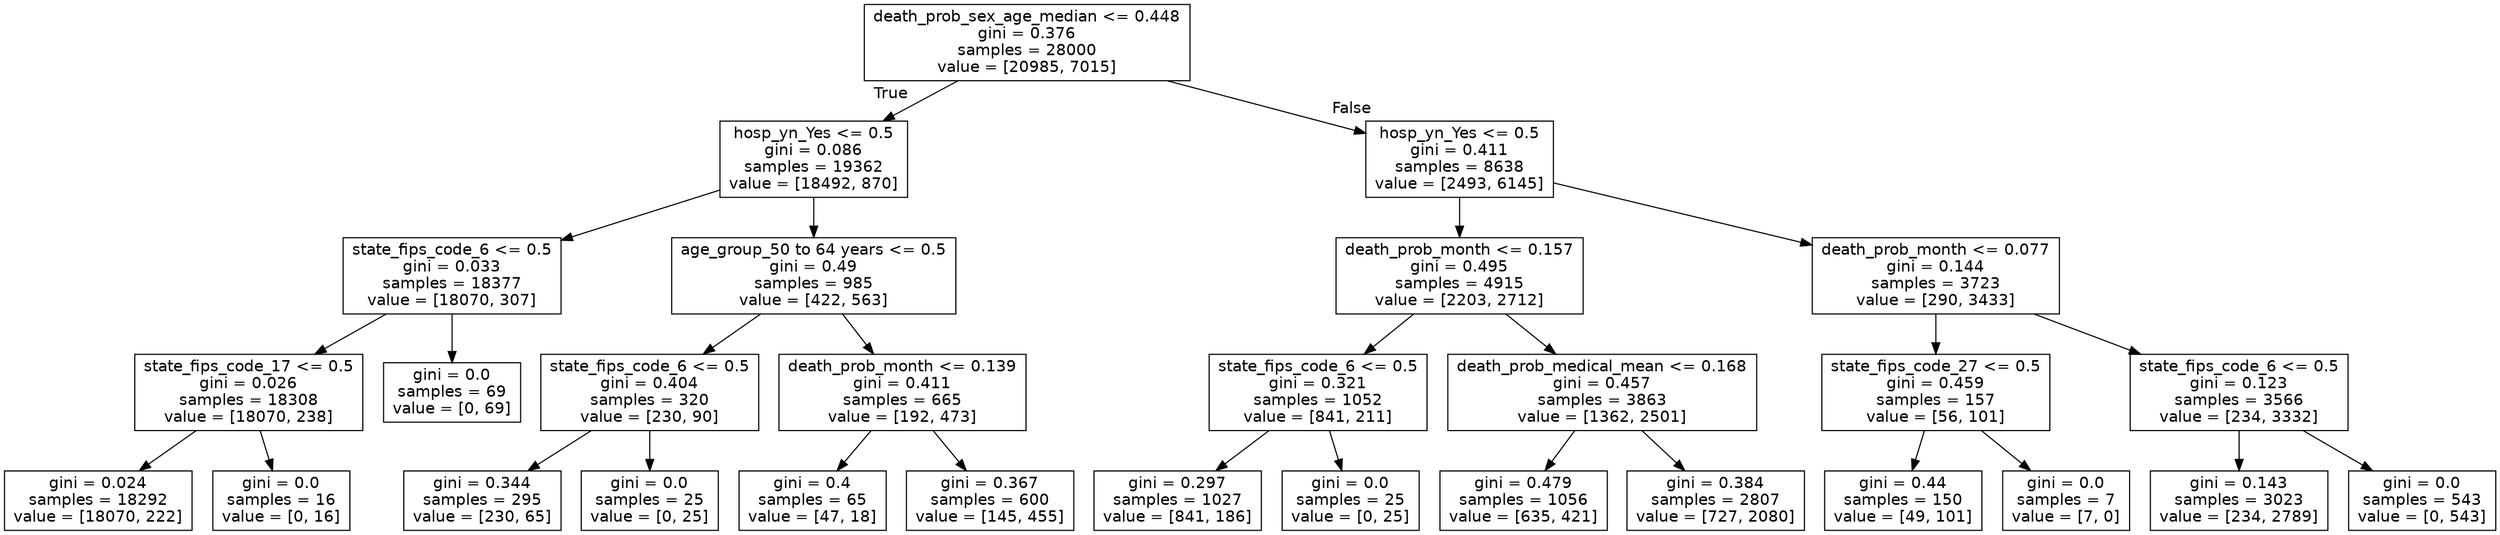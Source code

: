 digraph Tree {
node [shape=box, fontname="helvetica"] ;
edge [fontname="helvetica"] ;
0 [label="death_prob_sex_age_median <= 0.448\ngini = 0.376\nsamples = 28000\nvalue = [20985, 7015]"] ;
1 [label="hosp_yn_Yes <= 0.5\ngini = 0.086\nsamples = 19362\nvalue = [18492, 870]"] ;
0 -> 1 [labeldistance=2.5, labelangle=45, headlabel="True"] ;
2 [label="state_fips_code_6 <= 0.5\ngini = 0.033\nsamples = 18377\nvalue = [18070, 307]"] ;
1 -> 2 ;
3 [label="state_fips_code_17 <= 0.5\ngini = 0.026\nsamples = 18308\nvalue = [18070, 238]"] ;
2 -> 3 ;
4 [label="gini = 0.024\nsamples = 18292\nvalue = [18070, 222]"] ;
3 -> 4 ;
5 [label="gini = 0.0\nsamples = 16\nvalue = [0, 16]"] ;
3 -> 5 ;
6 [label="gini = 0.0\nsamples = 69\nvalue = [0, 69]"] ;
2 -> 6 ;
7 [label="age_group_50 to 64 years <= 0.5\ngini = 0.49\nsamples = 985\nvalue = [422, 563]"] ;
1 -> 7 ;
8 [label="state_fips_code_6 <= 0.5\ngini = 0.404\nsamples = 320\nvalue = [230, 90]"] ;
7 -> 8 ;
9 [label="gini = 0.344\nsamples = 295\nvalue = [230, 65]"] ;
8 -> 9 ;
10 [label="gini = 0.0\nsamples = 25\nvalue = [0, 25]"] ;
8 -> 10 ;
11 [label="death_prob_month <= 0.139\ngini = 0.411\nsamples = 665\nvalue = [192, 473]"] ;
7 -> 11 ;
12 [label="gini = 0.4\nsamples = 65\nvalue = [47, 18]"] ;
11 -> 12 ;
13 [label="gini = 0.367\nsamples = 600\nvalue = [145, 455]"] ;
11 -> 13 ;
14 [label="hosp_yn_Yes <= 0.5\ngini = 0.411\nsamples = 8638\nvalue = [2493, 6145]"] ;
0 -> 14 [labeldistance=2.5, labelangle=-45, headlabel="False"] ;
15 [label="death_prob_month <= 0.157\ngini = 0.495\nsamples = 4915\nvalue = [2203, 2712]"] ;
14 -> 15 ;
16 [label="state_fips_code_6 <= 0.5\ngini = 0.321\nsamples = 1052\nvalue = [841, 211]"] ;
15 -> 16 ;
17 [label="gini = 0.297\nsamples = 1027\nvalue = [841, 186]"] ;
16 -> 17 ;
18 [label="gini = 0.0\nsamples = 25\nvalue = [0, 25]"] ;
16 -> 18 ;
19 [label="death_prob_medical_mean <= 0.168\ngini = 0.457\nsamples = 3863\nvalue = [1362, 2501]"] ;
15 -> 19 ;
20 [label="gini = 0.479\nsamples = 1056\nvalue = [635, 421]"] ;
19 -> 20 ;
21 [label="gini = 0.384\nsamples = 2807\nvalue = [727, 2080]"] ;
19 -> 21 ;
22 [label="death_prob_month <= 0.077\ngini = 0.144\nsamples = 3723\nvalue = [290, 3433]"] ;
14 -> 22 ;
23 [label="state_fips_code_27 <= 0.5\ngini = 0.459\nsamples = 157\nvalue = [56, 101]"] ;
22 -> 23 ;
24 [label="gini = 0.44\nsamples = 150\nvalue = [49, 101]"] ;
23 -> 24 ;
25 [label="gini = 0.0\nsamples = 7\nvalue = [7, 0]"] ;
23 -> 25 ;
26 [label="state_fips_code_6 <= 0.5\ngini = 0.123\nsamples = 3566\nvalue = [234, 3332]"] ;
22 -> 26 ;
27 [label="gini = 0.143\nsamples = 3023\nvalue = [234, 2789]"] ;
26 -> 27 ;
28 [label="gini = 0.0\nsamples = 543\nvalue = [0, 543]"] ;
26 -> 28 ;
}
